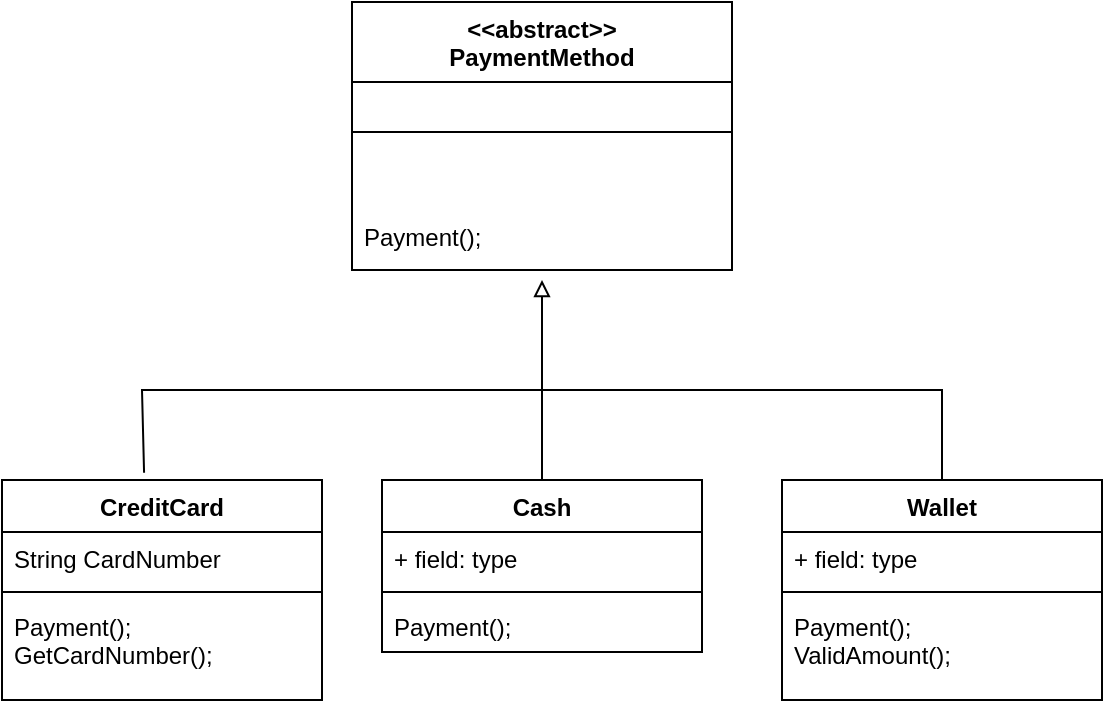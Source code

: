 <mxfile version="20.2.3" type="device"><diagram id="ueevJ18WsZs_o1zDAYgP" name="Page-1"><mxGraphModel dx="1888" dy="649" grid="1" gridSize="10" guides="1" tooltips="1" connect="1" arrows="1" fold="1" page="1" pageScale="1" pageWidth="850" pageHeight="1100" math="0" shadow="0"><root><mxCell id="0"/><mxCell id="1" parent="0"/><mxCell id="E2EwoZRV6YKkTrt-dZAF-1" value="&lt;&lt;abstract&gt;&gt;&#10;PaymentMethod" style="swimlane;fontStyle=1;align=center;verticalAlign=top;childLayout=stackLayout;horizontal=1;startSize=40;horizontalStack=0;resizeParent=1;resizeParentMax=0;resizeLast=0;collapsible=1;marginBottom=0;" parent="1" vertex="1"><mxGeometry x="-275" y="250" width="190" height="134" as="geometry"/></mxCell><mxCell id="E2EwoZRV6YKkTrt-dZAF-3" value="" style="line;strokeWidth=1;fillColor=none;align=left;verticalAlign=middle;spacingTop=-1;spacingLeft=3;spacingRight=3;rotatable=0;labelPosition=right;points=[];portConstraint=eastwest;" parent="E2EwoZRV6YKkTrt-dZAF-1" vertex="1"><mxGeometry y="40" width="190" height="50" as="geometry"/></mxCell><mxCell id="E2EwoZRV6YKkTrt-dZAF-4" value="&#10;Payment();" style="text;strokeColor=none;fillColor=none;align=left;verticalAlign=top;spacingLeft=4;spacingRight=4;overflow=hidden;rotatable=0;points=[[0,0.5],[1,0.5]];portConstraint=eastwest;" parent="E2EwoZRV6YKkTrt-dZAF-1" vertex="1"><mxGeometry y="90" width="190" height="44" as="geometry"/></mxCell><mxCell id="E2EwoZRV6YKkTrt-dZAF-8" value="CreditCard" style="swimlane;fontStyle=1;align=center;verticalAlign=top;childLayout=stackLayout;horizontal=1;startSize=26;horizontalStack=0;resizeParent=1;resizeParentMax=0;resizeLast=0;collapsible=1;marginBottom=0;" parent="1" vertex="1"><mxGeometry x="-450" y="489" width="160" height="110" as="geometry"/></mxCell><mxCell id="E2EwoZRV6YKkTrt-dZAF-9" value="String CardNumber" style="text;strokeColor=none;fillColor=none;align=left;verticalAlign=top;spacingLeft=4;spacingRight=4;overflow=hidden;rotatable=0;points=[[0,0.5],[1,0.5]];portConstraint=eastwest;" parent="E2EwoZRV6YKkTrt-dZAF-8" vertex="1"><mxGeometry y="26" width="160" height="26" as="geometry"/></mxCell><mxCell id="E2EwoZRV6YKkTrt-dZAF-10" value="" style="line;strokeWidth=1;fillColor=none;align=left;verticalAlign=middle;spacingTop=-1;spacingLeft=3;spacingRight=3;rotatable=0;labelPosition=right;points=[];portConstraint=eastwest;" parent="E2EwoZRV6YKkTrt-dZAF-8" vertex="1"><mxGeometry y="52" width="160" height="8" as="geometry"/></mxCell><mxCell id="E2EwoZRV6YKkTrt-dZAF-11" value="Payment();&#10;GetCardNumber();" style="text;strokeColor=none;fillColor=none;align=left;verticalAlign=top;spacingLeft=4;spacingRight=4;overflow=hidden;rotatable=0;points=[[0,0.5],[1,0.5]];portConstraint=eastwest;" parent="E2EwoZRV6YKkTrt-dZAF-8" vertex="1"><mxGeometry y="60" width="160" height="50" as="geometry"/></mxCell><mxCell id="E2EwoZRV6YKkTrt-dZAF-14" value="" style="endArrow=none;html=1;rounded=0;entryX=0.5;entryY=0;entryDx=0;entryDy=0;exitX=0.444;exitY=-0.033;exitDx=0;exitDy=0;exitPerimeter=0;" parent="1" source="E2EwoZRV6YKkTrt-dZAF-8" target="E2EwoZRV6YKkTrt-dZAF-16" edge="1"><mxGeometry width="50" height="50" relative="1" as="geometry"><mxPoint x="-420" y="444" as="sourcePoint"/><mxPoint x="-180" y="444" as="targetPoint"/><Array as="points"><mxPoint x="-380" y="444"/><mxPoint x="-300" y="444"/><mxPoint x="-180" y="444"/></Array></mxGeometry></mxCell><mxCell id="E2EwoZRV6YKkTrt-dZAF-16" value="Cash" style="swimlane;fontStyle=1;align=center;verticalAlign=top;childLayout=stackLayout;horizontal=1;startSize=26;horizontalStack=0;resizeParent=1;resizeParentMax=0;resizeLast=0;collapsible=1;marginBottom=0;" parent="1" vertex="1"><mxGeometry x="-260" y="489" width="160" height="86" as="geometry"/></mxCell><mxCell id="E2EwoZRV6YKkTrt-dZAF-17" value="+ field: type" style="text;strokeColor=none;fillColor=none;align=left;verticalAlign=top;spacingLeft=4;spacingRight=4;overflow=hidden;rotatable=0;points=[[0,0.5],[1,0.5]];portConstraint=eastwest;" parent="E2EwoZRV6YKkTrt-dZAF-16" vertex="1"><mxGeometry y="26" width="160" height="26" as="geometry"/></mxCell><mxCell id="E2EwoZRV6YKkTrt-dZAF-18" value="" style="line;strokeWidth=1;fillColor=none;align=left;verticalAlign=middle;spacingTop=-1;spacingLeft=3;spacingRight=3;rotatable=0;labelPosition=right;points=[];portConstraint=eastwest;" parent="E2EwoZRV6YKkTrt-dZAF-16" vertex="1"><mxGeometry y="52" width="160" height="8" as="geometry"/></mxCell><mxCell id="E2EwoZRV6YKkTrt-dZAF-19" value="Payment();" style="text;strokeColor=none;fillColor=none;align=left;verticalAlign=top;spacingLeft=4;spacingRight=4;overflow=hidden;rotatable=0;points=[[0,0.5],[1,0.5]];portConstraint=eastwest;" parent="E2EwoZRV6YKkTrt-dZAF-16" vertex="1"><mxGeometry y="60" width="160" height="26" as="geometry"/></mxCell><mxCell id="E2EwoZRV6YKkTrt-dZAF-20" value="" style="endArrow=none;html=1;rounded=0;entryX=0.5;entryY=0;entryDx=0;entryDy=0;" parent="1" target="E2EwoZRV6YKkTrt-dZAF-21" edge="1"><mxGeometry width="50" height="50" relative="1" as="geometry"><mxPoint x="-180" y="444" as="sourcePoint"/><mxPoint x="70" y="444" as="targetPoint"/><Array as="points"><mxPoint x="20" y="444"/></Array></mxGeometry></mxCell><mxCell id="E2EwoZRV6YKkTrt-dZAF-21" value="Wallet" style="swimlane;fontStyle=1;align=center;verticalAlign=top;childLayout=stackLayout;horizontal=1;startSize=26;horizontalStack=0;resizeParent=1;resizeParentMax=0;resizeLast=0;collapsible=1;marginBottom=0;" parent="1" vertex="1"><mxGeometry x="-60" y="489" width="160" height="110" as="geometry"/></mxCell><mxCell id="E2EwoZRV6YKkTrt-dZAF-22" value="+ field: type" style="text;strokeColor=none;fillColor=none;align=left;verticalAlign=top;spacingLeft=4;spacingRight=4;overflow=hidden;rotatable=0;points=[[0,0.5],[1,0.5]];portConstraint=eastwest;" parent="E2EwoZRV6YKkTrt-dZAF-21" vertex="1"><mxGeometry y="26" width="160" height="26" as="geometry"/></mxCell><mxCell id="E2EwoZRV6YKkTrt-dZAF-23" value="" style="line;strokeWidth=1;fillColor=none;align=left;verticalAlign=middle;spacingTop=-1;spacingLeft=3;spacingRight=3;rotatable=0;labelPosition=right;points=[];portConstraint=eastwest;" parent="E2EwoZRV6YKkTrt-dZAF-21" vertex="1"><mxGeometry y="52" width="160" height="8" as="geometry"/></mxCell><mxCell id="E2EwoZRV6YKkTrt-dZAF-24" value="Payment();&#10;ValidAmount();" style="text;strokeColor=none;fillColor=none;align=left;verticalAlign=top;spacingLeft=4;spacingRight=4;overflow=hidden;rotatable=0;points=[[0,0.5],[1,0.5]];portConstraint=eastwest;" parent="E2EwoZRV6YKkTrt-dZAF-21" vertex="1"><mxGeometry y="60" width="160" height="50" as="geometry"/></mxCell><mxCell id="E2EwoZRV6YKkTrt-dZAF-26" style="edgeStyle=orthogonalEdgeStyle;rounded=0;orthogonalLoop=1;jettySize=auto;html=1;endArrow=block;endFill=0;" parent="1" edge="1"><mxGeometry relative="1" as="geometry"><mxPoint x="-180" y="389" as="targetPoint"/><mxPoint x="-180" y="449.0" as="sourcePoint"/></mxGeometry></mxCell></root></mxGraphModel></diagram></mxfile>